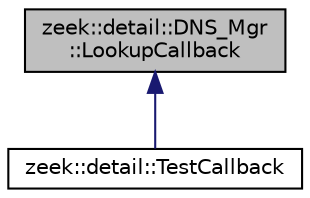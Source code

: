 digraph "zeek::detail::DNS_Mgr::LookupCallback"
{
 // LATEX_PDF_SIZE
  edge [fontname="Helvetica",fontsize="10",labelfontname="Helvetica",labelfontsize="10"];
  node [fontname="Helvetica",fontsize="10",shape=record];
  Node1 [label="zeek::detail::DNS_Mgr\l::LookupCallback",height=0.2,width=0.4,color="black", fillcolor="grey75", style="filled", fontcolor="black",tooltip=" "];
  Node1 -> Node2 [dir="back",color="midnightblue",fontsize="10",style="solid",fontname="Helvetica"];
  Node2 [label="zeek::detail::TestCallback",height=0.2,width=0.4,color="black", fillcolor="white", style="filled",URL="$dd/dee/classzeek_1_1detail_1_1TestCallback.html",tooltip=" "];
}
